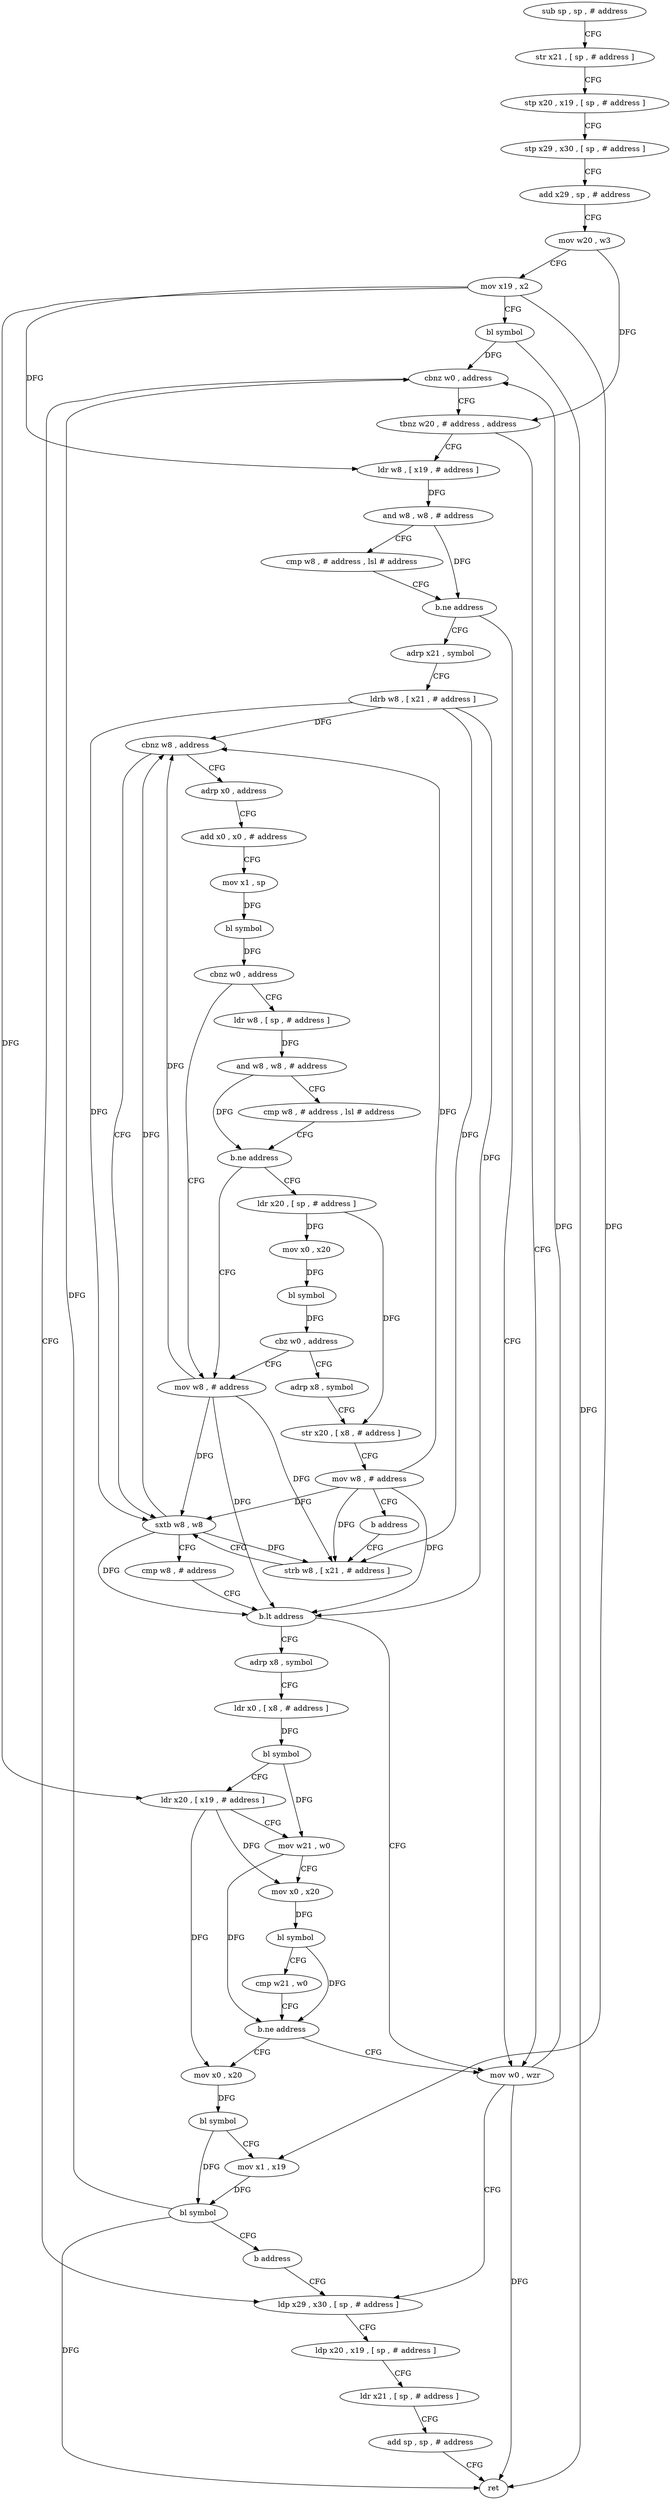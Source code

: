 digraph "func" {
"4218636" [label = "sub sp , sp , # address" ]
"4218640" [label = "str x21 , [ sp , # address ]" ]
"4218644" [label = "stp x20 , x19 , [ sp , # address ]" ]
"4218648" [label = "stp x29 , x30 , [ sp , # address ]" ]
"4218652" [label = "add x29 , sp , # address" ]
"4218656" [label = "mov w20 , w3" ]
"4218660" [label = "mov x19 , x2" ]
"4218664" [label = "bl symbol" ]
"4218668" [label = "cbnz w0 , address" ]
"4218836" [label = "ldp x29 , x30 , [ sp , # address ]" ]
"4218672" [label = "tbnz w20 , # address , address" ]
"4218840" [label = "ldp x20 , x19 , [ sp , # address ]" ]
"4218844" [label = "ldr x21 , [ sp , # address ]" ]
"4218848" [label = "add sp , sp , # address" ]
"4218852" [label = "ret" ]
"4218832" [label = "mov w0 , wzr" ]
"4218676" [label = "ldr w8 , [ x19 , # address ]" ]
"4218680" [label = "and w8 , w8 , # address" ]
"4218684" [label = "cmp w8 , # address , lsl # address" ]
"4218688" [label = "b.ne address" ]
"4218692" [label = "adrp x21 , symbol" ]
"4218696" [label = "ldrb w8 , [ x21 , # address ]" ]
"4218700" [label = "cbnz w8 , address" ]
"4218764" [label = "sxtb w8 , w8" ]
"4218704" [label = "adrp x0 , address" ]
"4218768" [label = "cmp w8 , # address" ]
"4218772" [label = "b.lt address" ]
"4218776" [label = "adrp x8 , symbol" ]
"4218708" [label = "add x0 , x0 , # address" ]
"4218712" [label = "mov x1 , sp" ]
"4218716" [label = "bl symbol" ]
"4218720" [label = "cbnz w0 , address" ]
"4218756" [label = "mov w8 , # address" ]
"4218724" [label = "ldr w8 , [ sp , # address ]" ]
"4218780" [label = "ldr x0 , [ x8 , # address ]" ]
"4218784" [label = "bl symbol" ]
"4218788" [label = "ldr x20 , [ x19 , # address ]" ]
"4218792" [label = "mov w21 , w0" ]
"4218796" [label = "mov x0 , x20" ]
"4218800" [label = "bl symbol" ]
"4218804" [label = "cmp w21 , w0" ]
"4218808" [label = "b.ne address" ]
"4218812" [label = "mov x0 , x20" ]
"4218760" [label = "strb w8 , [ x21 , # address ]" ]
"4218728" [label = "and w8 , w8 , # address" ]
"4218732" [label = "cmp w8 , # address , lsl # address" ]
"4218736" [label = "b.ne address" ]
"4218740" [label = "ldr x20 , [ sp , # address ]" ]
"4218816" [label = "bl symbol" ]
"4218820" [label = "mov x1 , x19" ]
"4218824" [label = "bl symbol" ]
"4218828" [label = "b address" ]
"4218744" [label = "mov x0 , x20" ]
"4218748" [label = "bl symbol" ]
"4218752" [label = "cbz w0 , address" ]
"4218856" [label = "adrp x8 , symbol" ]
"4218860" [label = "str x20 , [ x8 , # address ]" ]
"4218864" [label = "mov w8 , # address" ]
"4218868" [label = "b address" ]
"4218636" -> "4218640" [ label = "CFG" ]
"4218640" -> "4218644" [ label = "CFG" ]
"4218644" -> "4218648" [ label = "CFG" ]
"4218648" -> "4218652" [ label = "CFG" ]
"4218652" -> "4218656" [ label = "CFG" ]
"4218656" -> "4218660" [ label = "CFG" ]
"4218656" -> "4218672" [ label = "DFG" ]
"4218660" -> "4218664" [ label = "CFG" ]
"4218660" -> "4218676" [ label = "DFG" ]
"4218660" -> "4218788" [ label = "DFG" ]
"4218660" -> "4218820" [ label = "DFG" ]
"4218664" -> "4218668" [ label = "DFG" ]
"4218664" -> "4218852" [ label = "DFG" ]
"4218668" -> "4218836" [ label = "CFG" ]
"4218668" -> "4218672" [ label = "CFG" ]
"4218836" -> "4218840" [ label = "CFG" ]
"4218672" -> "4218832" [ label = "CFG" ]
"4218672" -> "4218676" [ label = "CFG" ]
"4218840" -> "4218844" [ label = "CFG" ]
"4218844" -> "4218848" [ label = "CFG" ]
"4218848" -> "4218852" [ label = "CFG" ]
"4218832" -> "4218836" [ label = "CFG" ]
"4218832" -> "4218668" [ label = "DFG" ]
"4218832" -> "4218852" [ label = "DFG" ]
"4218676" -> "4218680" [ label = "DFG" ]
"4218680" -> "4218684" [ label = "CFG" ]
"4218680" -> "4218688" [ label = "DFG" ]
"4218684" -> "4218688" [ label = "CFG" ]
"4218688" -> "4218832" [ label = "CFG" ]
"4218688" -> "4218692" [ label = "CFG" ]
"4218692" -> "4218696" [ label = "CFG" ]
"4218696" -> "4218700" [ label = "DFG" ]
"4218696" -> "4218764" [ label = "DFG" ]
"4218696" -> "4218772" [ label = "DFG" ]
"4218696" -> "4218760" [ label = "DFG" ]
"4218700" -> "4218764" [ label = "CFG" ]
"4218700" -> "4218704" [ label = "CFG" ]
"4218764" -> "4218768" [ label = "CFG" ]
"4218764" -> "4218700" [ label = "DFG" ]
"4218764" -> "4218772" [ label = "DFG" ]
"4218764" -> "4218760" [ label = "DFG" ]
"4218704" -> "4218708" [ label = "CFG" ]
"4218768" -> "4218772" [ label = "CFG" ]
"4218772" -> "4218832" [ label = "CFG" ]
"4218772" -> "4218776" [ label = "CFG" ]
"4218776" -> "4218780" [ label = "CFG" ]
"4218708" -> "4218712" [ label = "CFG" ]
"4218712" -> "4218716" [ label = "DFG" ]
"4218716" -> "4218720" [ label = "DFG" ]
"4218720" -> "4218756" [ label = "CFG" ]
"4218720" -> "4218724" [ label = "CFG" ]
"4218756" -> "4218760" [ label = "DFG" ]
"4218756" -> "4218700" [ label = "DFG" ]
"4218756" -> "4218764" [ label = "DFG" ]
"4218756" -> "4218772" [ label = "DFG" ]
"4218724" -> "4218728" [ label = "DFG" ]
"4218780" -> "4218784" [ label = "DFG" ]
"4218784" -> "4218788" [ label = "CFG" ]
"4218784" -> "4218792" [ label = "DFG" ]
"4218788" -> "4218792" [ label = "CFG" ]
"4218788" -> "4218796" [ label = "DFG" ]
"4218788" -> "4218812" [ label = "DFG" ]
"4218792" -> "4218796" [ label = "CFG" ]
"4218792" -> "4218808" [ label = "DFG" ]
"4218796" -> "4218800" [ label = "DFG" ]
"4218800" -> "4218804" [ label = "CFG" ]
"4218800" -> "4218808" [ label = "DFG" ]
"4218804" -> "4218808" [ label = "CFG" ]
"4218808" -> "4218832" [ label = "CFG" ]
"4218808" -> "4218812" [ label = "CFG" ]
"4218812" -> "4218816" [ label = "DFG" ]
"4218760" -> "4218764" [ label = "CFG" ]
"4218728" -> "4218732" [ label = "CFG" ]
"4218728" -> "4218736" [ label = "DFG" ]
"4218732" -> "4218736" [ label = "CFG" ]
"4218736" -> "4218756" [ label = "CFG" ]
"4218736" -> "4218740" [ label = "CFG" ]
"4218740" -> "4218744" [ label = "DFG" ]
"4218740" -> "4218860" [ label = "DFG" ]
"4218816" -> "4218820" [ label = "CFG" ]
"4218816" -> "4218824" [ label = "DFG" ]
"4218820" -> "4218824" [ label = "DFG" ]
"4218824" -> "4218828" [ label = "CFG" ]
"4218824" -> "4218668" [ label = "DFG" ]
"4218824" -> "4218852" [ label = "DFG" ]
"4218828" -> "4218836" [ label = "CFG" ]
"4218744" -> "4218748" [ label = "DFG" ]
"4218748" -> "4218752" [ label = "DFG" ]
"4218752" -> "4218856" [ label = "CFG" ]
"4218752" -> "4218756" [ label = "CFG" ]
"4218856" -> "4218860" [ label = "CFG" ]
"4218860" -> "4218864" [ label = "CFG" ]
"4218864" -> "4218868" [ label = "CFG" ]
"4218864" -> "4218700" [ label = "DFG" ]
"4218864" -> "4218764" [ label = "DFG" ]
"4218864" -> "4218772" [ label = "DFG" ]
"4218864" -> "4218760" [ label = "DFG" ]
"4218868" -> "4218760" [ label = "CFG" ]
}
